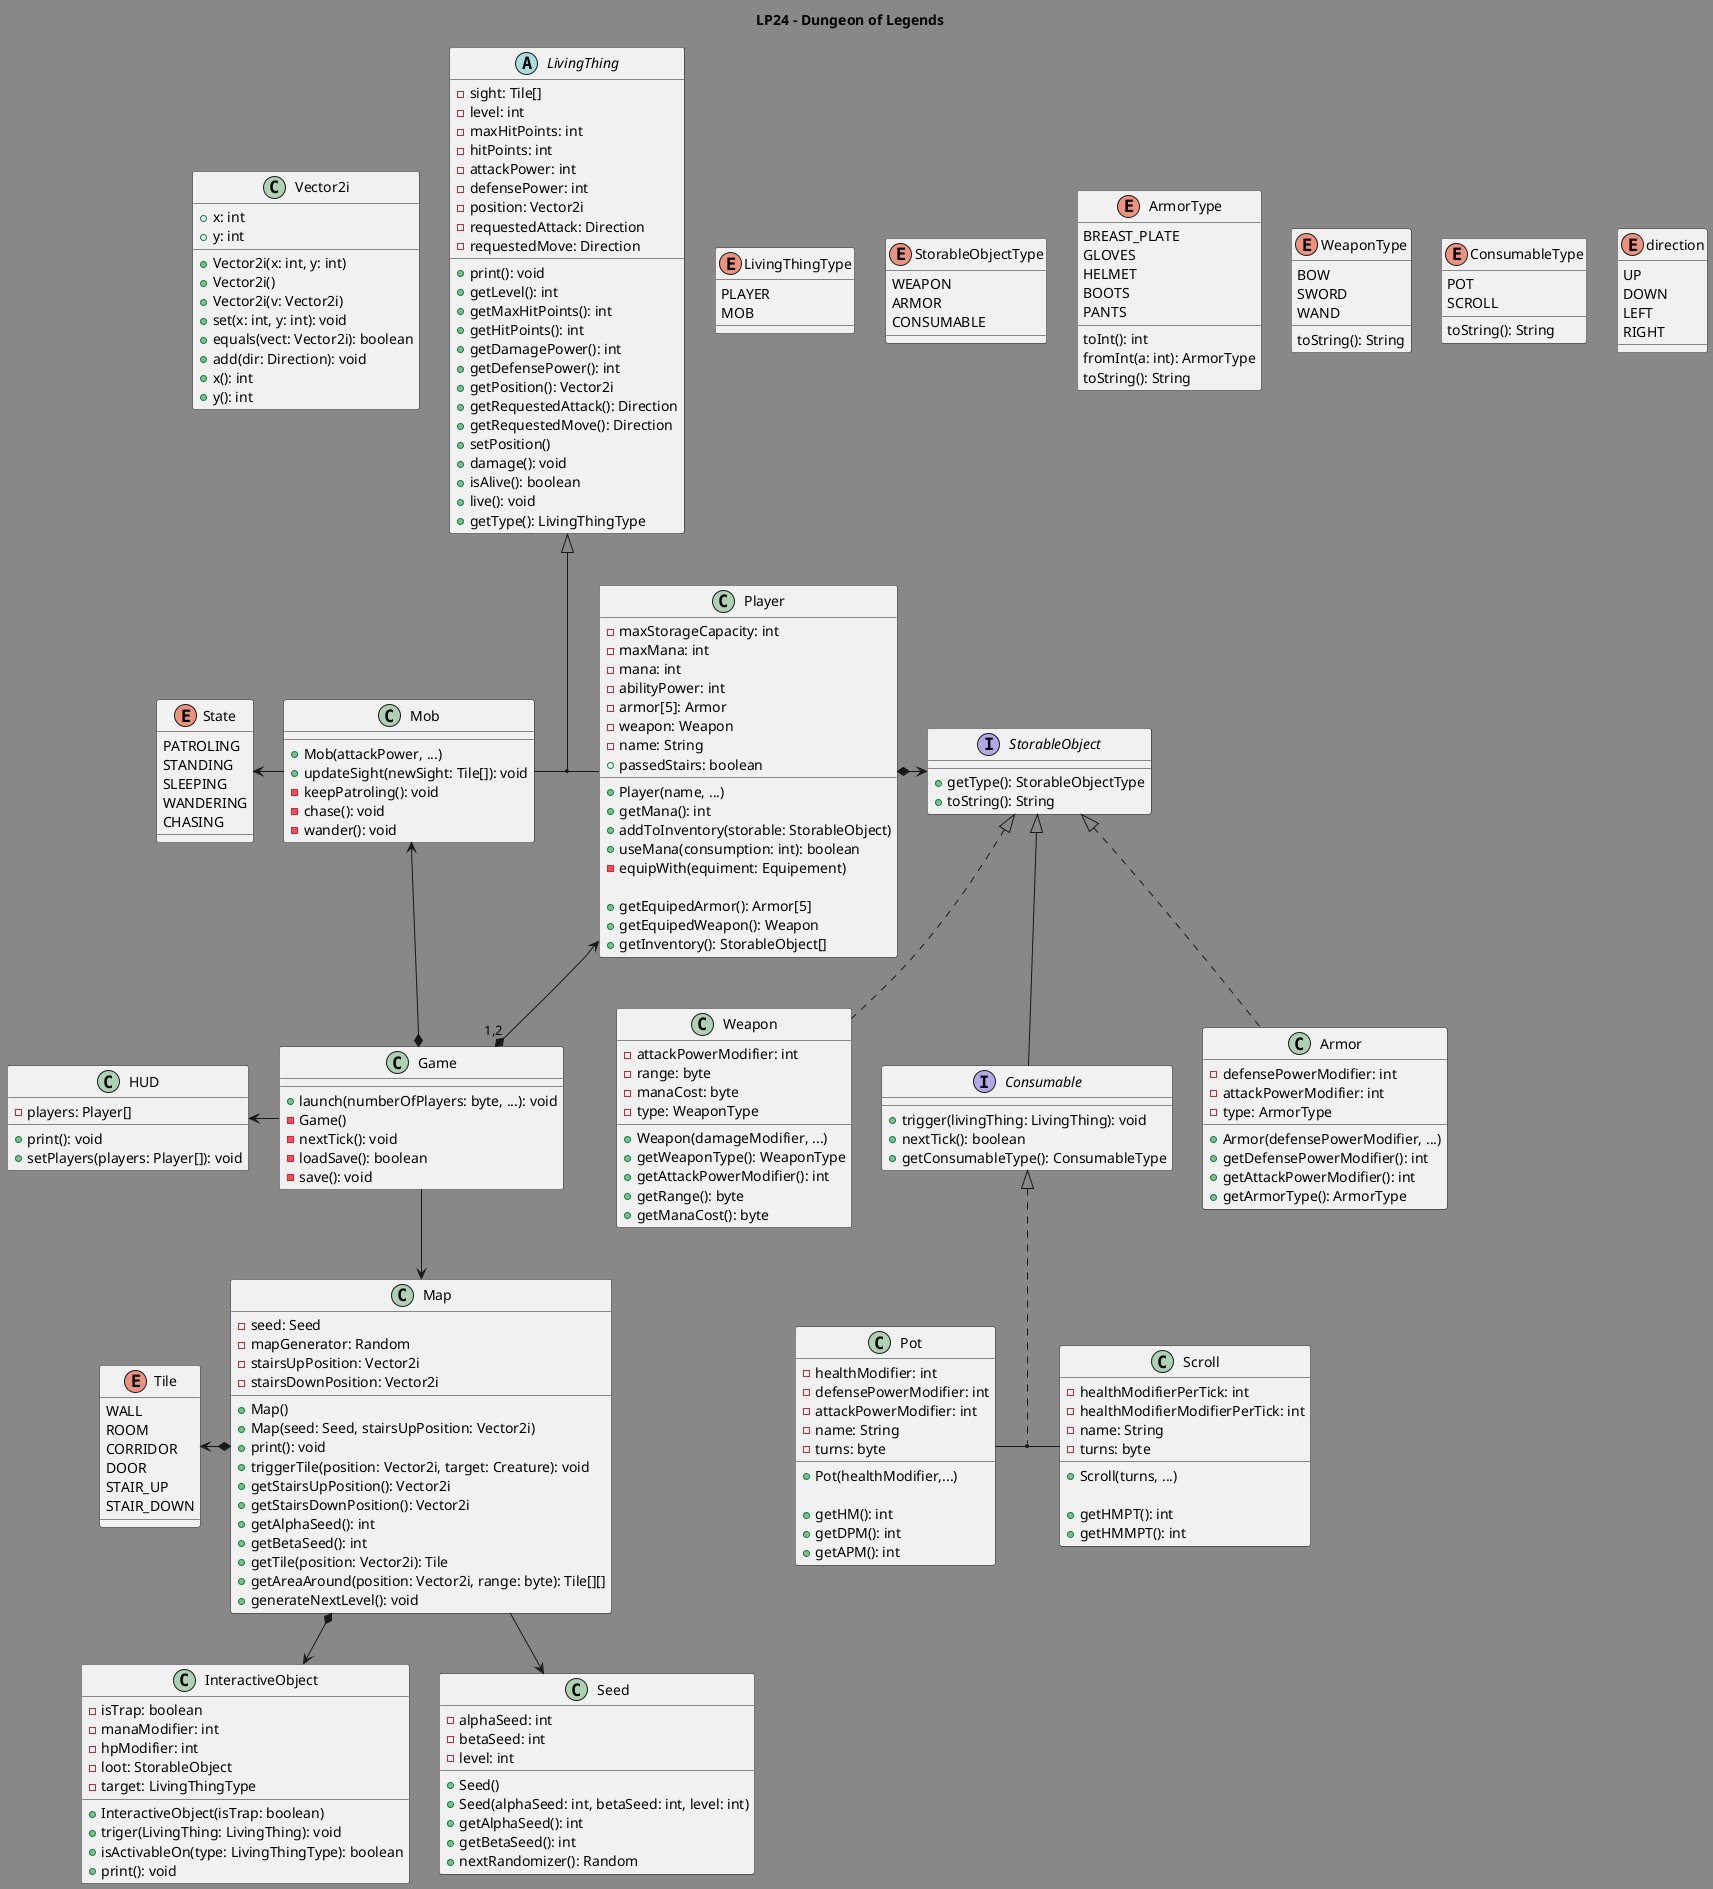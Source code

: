 'You may preview the uml using www.planttext.com/planttext
@startuml
title LP24 - Dungeon of Legends

skinparam {
    nodesep 30
    ranksep 51
    backgroundcolor #888888
}

enum direction{
    UP
    DOWN
    LEFT
    RIGHT
}
enum ConsumableType{
    POT
    SCROLL
    toString(): String
}

enum WeaponType{
    BOW
    SWORD
    WAND
    toString(): String
}

enum ArmorType{
    BREAST_PLATE
    GLOVES
    HELMET
    BOOTS
    PANTS
    toInt(): int
    fromInt(a: int): ArmorType
    toString(): String
}
enum StorableObjectType{
    WEAPON
    ARMOR
    CONSUMABLE
}

enum LivingThingType{
    PLAYER
    MOB
}

enum Tile{
    WALL
    ROOM
    CORRIDOR
    DOOR
    STAIR_UP
    STAIR_DOWN
}

LivingThingType -[hidden]right- StorableObjectType
ArmorType -[hidden]left- StorableObjectType
WeaponType -[hidden]left- ArmorType
WeaponType -[hidden]right- ConsumableType

interface StorableObject{
    + getType(): StorableObjectType
    + toString(): String
}


interface Consumable{
    + trigger(livingThing: LivingThing): void
    + nextTick(): boolean
    + getConsumableType(): ConsumableType
}
StorableObject <|-- Consumable


class Armor{
    - defensePowerModifier: int
    - attackPowerModifier: int
    - type: ArmorType
    + Armor(defensePowerModifier, ...)
    + getDefensePowerModifier(): int
    + getAttackPowerModifier(): int
    + getArmorType(): ArmorType
}
Armor -[hidden]up-> StorableObject
Consumable -[hidden]right- Armor
StorableObject <|.. Armor

class Weapon{
    - attackPowerModifier: int
    - range: byte
    - manaCost: byte
    - type: WeaponType
    + Weapon(damageModifier, ...)
    + getWeaponType(): WeaponType
    + getAttackPowerModifier(): int
    + getRange(): byte
    + getManaCost(): byte
}
StorableObject <|.. Weapon

class Scroll{
    - healthModifierPerTick: int
    - healthModifierModifierPerTick: int
    - name: String
    - turns: byte
    + Scroll(turns, ...)

    'For saving purposes
    + getHMPT(): int
    + getHMMPT(): int
}

class Pot{
    - healthModifier: int
    - defensePowerModifier: int
    - attackPowerModifier: int
    - name: String
    - turns: byte
    + Pot(healthModifier,...)

    'For saving purposes
    + getHM(): int
    + getDPM(): int
    + getAPM(): int
}
Pot -[hidden]up-> Consumable
Scroll -[hidden]up-> Consumable
Pot -[hidden]right- Scroll
Consumable <|.. (Pot, Scroll)

abstract class LivingThing{
    - sight: Tile[]
    - level: int
    - maxHitPoints: int
    - hitPoints: int
    - attackPower: int
    - defensePower: int
    - position: Vector2i
    - requestedAttack: Direction
    - requestedMove: Direction
    + print(): void
    + getLevel(): int
    + getMaxHitPoints(): int
    + getHitPoints(): int
    + getDamagePower(): int
    + getDefensePower(): int
    + getPosition(): Vector2i
    + getRequestedAttack(): Direction
    + getRequestedMove(): Direction
    + setPosition()
    + damage(): void
    + isAlive(): boolean
    + live(): void
    + getType(): LivingThingType
}

class Player{
    - maxStorageCapacity: int
    - maxMana: int
    - mana: int
    - abilityPower: int
    - armor[5]: Armor
    - weapon: Weapon
    - name: String
    + passedStairs: boolean
    + Player(name, ...)
    + getMana(): int
    + addToInventory(storable: StorableObject)
    + useMana(consumption: int): boolean
    - equipWith(equiment: Equipement)

    'For saving purposes
    + getEquipedArmor(): Armor[5]
    + getEquipedWeapon(): Weapon
    + getInventory(): StorableObject[]
}

Player *-right-> StorableObject
Player -[hidden]up-> LivingThing

class Mob{
    + Mob(attackPower, ...)
    + updateSight(newSight: Tile[]): void
    - keepPatroling(): void
    - chase(): void
    - wander(): void
}
Mob -left-> State
Mob -[hidden]right- Player
Mob -[hidden]up-> LivingThing
LivingThing <|-- (Mob, Player)

class Game {
    + launch(numberOfPlayers: byte, ...): void
    - Game()
    - nextTick(): void
    - loadSave(): boolean
    - save(): void
}
Game *-up-> Mob
Game "1,2" *-up-> Player
Game --> Map
Game -left-> HUD

class Map {
    - seed: Seed
    - mapGenerator: Random
    - stairsUpPosition: Vector2i
    - stairsDownPosition: Vector2i
    + Map()
    + Map(seed: Seed, stairsUpPosition: Vector2i)
    + print(): void
    + triggerTile(position: Vector2i, target: Creature): void
    + getStairsUpPosition(): Vector2i
    + getStairsDownPosition(): Vector2i
    + getAlphaSeed(): int
    + getBetaSeed(): int
    + getTile(position: Vector2i): Tile
    + getAreaAround(position: Vector2i, range: byte): Tile[][]
    + generateNextLevel(): void
}
Map *--> InteractiveObject
Map *-left-> Tile
Map --> Seed

class Seed {
    - alphaSeed: int
    - betaSeed: int
    - level: int
    + Seed()
    + Seed(alphaSeed: int, betaSeed: int, level: int)
    + getAlphaSeed(): int
    + getBetaSeed(): int
    + nextRandomizer(): Random
}

enum State{
    PATROLING
    STANDING
    SLEEPING
    WANDERING
    CHASING
}

class HUD {
    - players: Player[]
    + print(): void
    + setPlayers(players: Player[]): void
}

class InteractiveObject{
    - isTrap: boolean
    - manaModifier: int
    - hpModifier: int
    - loot: StorableObject
    - target: LivingThingType
    + InteractiveObject(isTrap: boolean)
    + triger(LivingThing: LivingThing): void
    + isActivableOn(type: LivingThingType): boolean
    + print(): void
}

class Vector2i{
    + x: int
    + y: int
    + Vector2i(x: int, y: int)
    + Vector2i()
    + Vector2i(v: Vector2i)
    + set(x: int, y: int): void
    + equals(vect: Vector2i): boolean
    + add(dir: Direction): void
    + x(): int
    + y(): int
}
Vector2i *-[hidden]right-> LivingThing
@enduml
